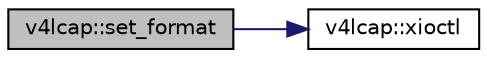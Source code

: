 digraph "v4lcap::set_format"
{
 // INTERACTIVE_SVG=YES
  edge [fontname="Helvetica",fontsize="10",labelfontname="Helvetica",labelfontsize="10"];
  node [fontname="Helvetica",fontsize="10",shape=record];
  rankdir="LR";
  Node384 [label="v4lcap::set_format",height=0.2,width=0.4,color="black", fillcolor="grey75", style="filled", fontcolor="black"];
  Node384 -> Node385 [color="midnightblue",fontsize="10",style="solid"];
  Node385 [label="v4lcap::xioctl",height=0.2,width=0.4,color="black", fillcolor="white", style="filled",URL="$classv4lcap.html#ab5aaa5a8c0df17f5ca57e0b5170232cb"];
}
